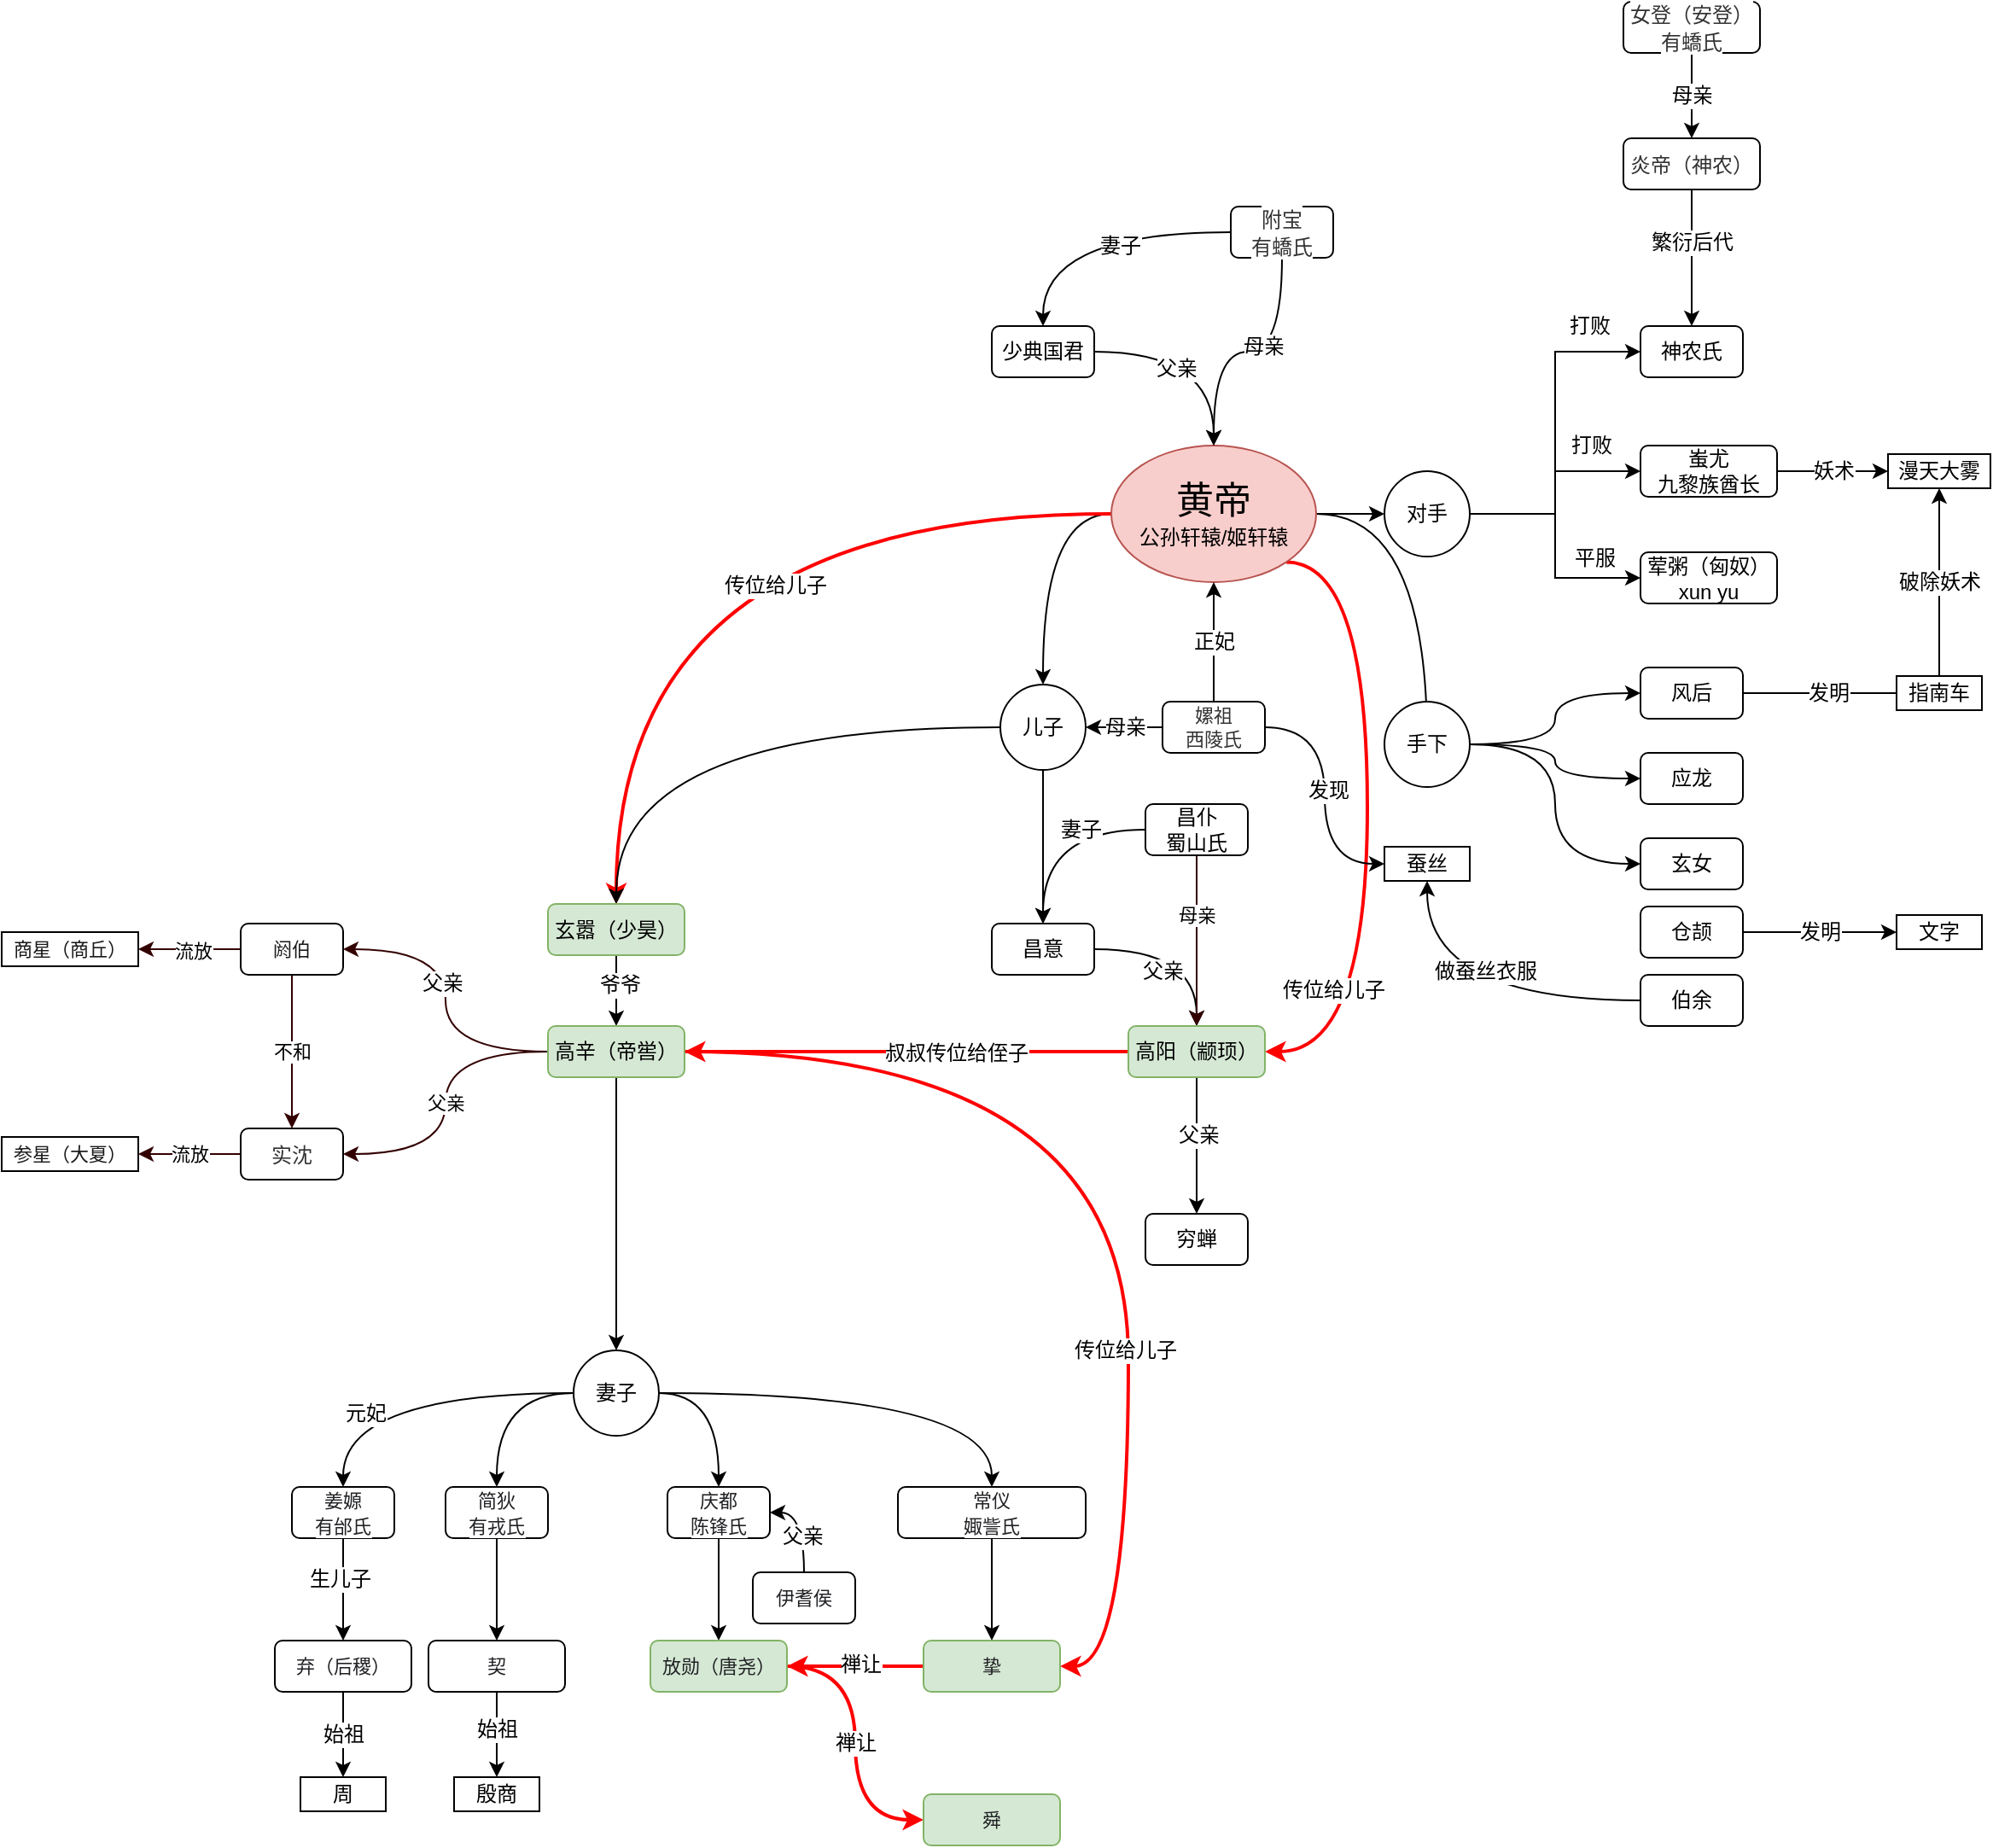 <mxfile version="15.8.6" type="github">
  <diagram id="Ar0kWiEjL53RKp8qV1HC" name="Page-1">
    <mxGraphModel dx="946" dy="614" grid="1" gridSize="10" guides="1" tooltips="1" connect="1" arrows="1" fold="1" page="1" pageScale="1" pageWidth="827" pageHeight="1169" math="0" shadow="0">
      <root>
        <mxCell id="0" />
        <mxCell id="1" parent="0" />
        <mxCell id="65cZlFvj0mOp-KRwFTWv-3" style="edgeStyle=orthogonalEdgeStyle;rounded=0;orthogonalLoop=1;jettySize=auto;html=1;fontSize=12;" edge="1" parent="1" source="65cZlFvj0mOp-KRwFTWv-1" target="65cZlFvj0mOp-KRwFTWv-2">
          <mxGeometry relative="1" as="geometry" />
        </mxCell>
        <mxCell id="65cZlFvj0mOp-KRwFTWv-35" style="edgeStyle=orthogonalEdgeStyle;curved=1;rounded=0;orthogonalLoop=1;jettySize=auto;html=1;entryX=0.5;entryY=0.6;entryDx=0;entryDy=0;fontSize=12;entryPerimeter=0;" edge="1" parent="1" source="65cZlFvj0mOp-KRwFTWv-1" target="65cZlFvj0mOp-KRwFTWv-34">
          <mxGeometry relative="1" as="geometry" />
        </mxCell>
        <mxCell id="65cZlFvj0mOp-KRwFTWv-57" style="edgeStyle=orthogonalEdgeStyle;curved=1;rounded=0;orthogonalLoop=1;jettySize=auto;html=1;fontSize=12;" edge="1" parent="1" source="65cZlFvj0mOp-KRwFTWv-1" target="65cZlFvj0mOp-KRwFTWv-55">
          <mxGeometry relative="1" as="geometry" />
        </mxCell>
        <mxCell id="65cZlFvj0mOp-KRwFTWv-116" style="edgeStyle=orthogonalEdgeStyle;curved=1;rounded=0;orthogonalLoop=1;jettySize=auto;html=1;fontSize=12;strokeColor=#FF0000;strokeWidth=2;" edge="1" parent="1" source="65cZlFvj0mOp-KRwFTWv-1" target="65cZlFvj0mOp-KRwFTWv-64">
          <mxGeometry relative="1" as="geometry" />
        </mxCell>
        <mxCell id="65cZlFvj0mOp-KRwFTWv-117" value="传位给儿子" style="edgeLabel;html=1;align=center;verticalAlign=middle;resizable=0;points=[];fontSize=12;" vertex="1" connectable="0" parent="65cZlFvj0mOp-KRwFTWv-116">
          <mxGeometry x="-0.24" y="42" relative="1" as="geometry">
            <mxPoint as="offset" />
          </mxGeometry>
        </mxCell>
        <mxCell id="65cZlFvj0mOp-KRwFTWv-118" style="edgeStyle=orthogonalEdgeStyle;curved=1;rounded=0;orthogonalLoop=1;jettySize=auto;html=1;exitX=1;exitY=1;exitDx=0;exitDy=0;entryX=1;entryY=0.5;entryDx=0;entryDy=0;fontSize=12;strokeWidth=2;strokeColor=#FF0000;" edge="1" parent="1" source="65cZlFvj0mOp-KRwFTWv-1" target="65cZlFvj0mOp-KRwFTWv-71">
          <mxGeometry relative="1" as="geometry">
            <Array as="points">
              <mxPoint x="1010" y="368" />
              <mxPoint x="1010" y="655" />
            </Array>
          </mxGeometry>
        </mxCell>
        <mxCell id="65cZlFvj0mOp-KRwFTWv-119" value="传位给儿子" style="edgeLabel;html=1;align=center;verticalAlign=middle;resizable=0;points=[];fontSize=12;" vertex="1" connectable="0" parent="65cZlFvj0mOp-KRwFTWv-118">
          <mxGeometry x="-0.408" y="-2" relative="1" as="geometry">
            <mxPoint x="-18" y="182" as="offset" />
          </mxGeometry>
        </mxCell>
        <mxCell id="65cZlFvj0mOp-KRwFTWv-1" value="&lt;font style=&quot;font-size: 22px&quot;&gt;黄帝&lt;/font&gt;&lt;br&gt;公孙轩辕/姬轩辕" style="ellipse;whiteSpace=wrap;html=1;fillColor=#f8cecc;strokeColor=#b85450;" vertex="1" parent="1">
          <mxGeometry x="860" y="300" width="120" height="80" as="geometry" />
        </mxCell>
        <mxCell id="65cZlFvj0mOp-KRwFTWv-7" style="edgeStyle=orthogonalEdgeStyle;rounded=0;orthogonalLoop=1;jettySize=auto;html=1;fontSize=12;entryX=0;entryY=0.5;entryDx=0;entryDy=0;" edge="1" parent="1" source="65cZlFvj0mOp-KRwFTWv-2" target="65cZlFvj0mOp-KRwFTWv-4">
          <mxGeometry relative="1" as="geometry" />
        </mxCell>
        <mxCell id="65cZlFvj0mOp-KRwFTWv-12" value="打败" style="edgeLabel;html=1;align=center;verticalAlign=middle;resizable=0;points=[];fontSize=12;" vertex="1" connectable="0" parent="65cZlFvj0mOp-KRwFTWv-7">
          <mxGeometry x="0.691" y="1" relative="1" as="geometry">
            <mxPoint y="-14" as="offset" />
          </mxGeometry>
        </mxCell>
        <mxCell id="65cZlFvj0mOp-KRwFTWv-8" style="edgeStyle=orthogonalEdgeStyle;rounded=0;orthogonalLoop=1;jettySize=auto;html=1;fontSize=12;" edge="1" parent="1" source="65cZlFvj0mOp-KRwFTWv-2" target="65cZlFvj0mOp-KRwFTWv-5">
          <mxGeometry relative="1" as="geometry" />
        </mxCell>
        <mxCell id="65cZlFvj0mOp-KRwFTWv-11" value="打败" style="edgeLabel;html=1;align=center;verticalAlign=middle;resizable=0;points=[];fontSize=12;" vertex="1" connectable="0" parent="65cZlFvj0mOp-KRwFTWv-8">
          <mxGeometry x="0.536" y="2" relative="1" as="geometry">
            <mxPoint y="-13" as="offset" />
          </mxGeometry>
        </mxCell>
        <mxCell id="65cZlFvj0mOp-KRwFTWv-9" style="edgeStyle=orthogonalEdgeStyle;rounded=0;orthogonalLoop=1;jettySize=auto;html=1;fontSize=12;" edge="1" parent="1" source="65cZlFvj0mOp-KRwFTWv-2" target="65cZlFvj0mOp-KRwFTWv-6">
          <mxGeometry relative="1" as="geometry" />
        </mxCell>
        <mxCell id="65cZlFvj0mOp-KRwFTWv-10" value="平服" style="edgeLabel;html=1;align=center;verticalAlign=middle;resizable=0;points=[];fontSize=12;" vertex="1" connectable="0" parent="65cZlFvj0mOp-KRwFTWv-9">
          <mxGeometry x="0.607" y="2" relative="1" as="geometry">
            <mxPoint y="-10" as="offset" />
          </mxGeometry>
        </mxCell>
        <mxCell id="65cZlFvj0mOp-KRwFTWv-2" value="对手" style="ellipse;whiteSpace=wrap;html=1;aspect=fixed;fontSize=12;" vertex="1" parent="1">
          <mxGeometry x="1020" y="315" width="50" height="50" as="geometry" />
        </mxCell>
        <mxCell id="65cZlFvj0mOp-KRwFTWv-4" value="神农氏" style="rounded=1;whiteSpace=wrap;html=1;fontSize=12;" vertex="1" parent="1">
          <mxGeometry x="1170" y="230" width="60" height="30" as="geometry" />
        </mxCell>
        <mxCell id="65cZlFvj0mOp-KRwFTWv-46" value="妖术" style="edgeStyle=orthogonalEdgeStyle;curved=1;rounded=0;orthogonalLoop=1;jettySize=auto;html=1;entryX=0;entryY=0.5;entryDx=0;entryDy=0;fontSize=12;" edge="1" parent="1" source="65cZlFvj0mOp-KRwFTWv-5" target="65cZlFvj0mOp-KRwFTWv-45">
          <mxGeometry relative="1" as="geometry" />
        </mxCell>
        <mxCell id="65cZlFvj0mOp-KRwFTWv-5" value="蚩尤&lt;br&gt;九黎族酋长" style="rounded=1;whiteSpace=wrap;html=1;fontSize=12;" vertex="1" parent="1">
          <mxGeometry x="1170" y="300" width="80" height="30" as="geometry" />
        </mxCell>
        <mxCell id="65cZlFvj0mOp-KRwFTWv-6" value="荤粥（匈奴）&lt;br&gt;xun yu" style="rounded=1;whiteSpace=wrap;html=1;fontSize=12;" vertex="1" parent="1">
          <mxGeometry x="1170" y="362.5" width="80" height="30" as="geometry" />
        </mxCell>
        <mxCell id="65cZlFvj0mOp-KRwFTWv-14" style="edgeStyle=orthogonalEdgeStyle;rounded=0;orthogonalLoop=1;jettySize=auto;html=1;fontSize=12;" edge="1" parent="1" source="65cZlFvj0mOp-KRwFTWv-13" target="65cZlFvj0mOp-KRwFTWv-4">
          <mxGeometry relative="1" as="geometry" />
        </mxCell>
        <mxCell id="65cZlFvj0mOp-KRwFTWv-15" value="繁衍后代" style="edgeLabel;html=1;align=center;verticalAlign=middle;resizable=0;points=[];fontSize=12;" vertex="1" connectable="0" parent="65cZlFvj0mOp-KRwFTWv-14">
          <mxGeometry x="-0.24" relative="1" as="geometry">
            <mxPoint as="offset" />
          </mxGeometry>
        </mxCell>
        <mxCell id="65cZlFvj0mOp-KRwFTWv-13" value="&lt;span style=&quot;color: rgb(51 , 51 , 51) ; font-family: &amp;#34;helvetica neue&amp;#34; , &amp;#34;helvetica&amp;#34; , &amp;#34;arial&amp;#34; , &amp;#34;pingfang sc&amp;#34; , &amp;#34;hiragino sans gb&amp;#34; , &amp;#34;microsoft yahei&amp;#34; , &amp;#34;wenquanyi micro hei&amp;#34; , sans-serif ; text-indent: 28px ; background-color: rgb(255 , 255 , 255)&quot;&gt;炎帝（神农）&lt;/span&gt;" style="rounded=1;whiteSpace=wrap;html=1;fontSize=12;" vertex="1" parent="1">
          <mxGeometry x="1160" y="120" width="80" height="30" as="geometry" />
        </mxCell>
        <mxCell id="65cZlFvj0mOp-KRwFTWv-17" style="edgeStyle=orthogonalEdgeStyle;rounded=0;orthogonalLoop=1;jettySize=auto;html=1;fontSize=12;curved=1;" edge="1" parent="1" source="65cZlFvj0mOp-KRwFTWv-16" target="65cZlFvj0mOp-KRwFTWv-1">
          <mxGeometry relative="1" as="geometry" />
        </mxCell>
        <mxCell id="65cZlFvj0mOp-KRwFTWv-18" value="父亲" style="edgeLabel;html=1;align=center;verticalAlign=middle;resizable=0;points=[];fontSize=12;" vertex="1" connectable="0" parent="65cZlFvj0mOp-KRwFTWv-17">
          <mxGeometry x="-0.232" y="-9" relative="1" as="geometry">
            <mxPoint y="1" as="offset" />
          </mxGeometry>
        </mxCell>
        <mxCell id="65cZlFvj0mOp-KRwFTWv-16" value="少典国君" style="rounded=1;whiteSpace=wrap;html=1;fontSize=12;" vertex="1" parent="1">
          <mxGeometry x="790" y="230" width="60" height="30" as="geometry" />
        </mxCell>
        <mxCell id="65cZlFvj0mOp-KRwFTWv-20" style="edgeStyle=orthogonalEdgeStyle;curved=1;rounded=0;orthogonalLoop=1;jettySize=auto;html=1;fontSize=12;" edge="1" parent="1" source="65cZlFvj0mOp-KRwFTWv-19" target="65cZlFvj0mOp-KRwFTWv-1">
          <mxGeometry relative="1" as="geometry" />
        </mxCell>
        <mxCell id="65cZlFvj0mOp-KRwFTWv-21" value="母亲" style="edgeLabel;html=1;align=center;verticalAlign=middle;resizable=0;points=[];fontSize=12;" vertex="1" connectable="0" parent="65cZlFvj0mOp-KRwFTWv-20">
          <mxGeometry x="-0.123" y="-3" relative="1" as="geometry">
            <mxPoint as="offset" />
          </mxGeometry>
        </mxCell>
        <mxCell id="65cZlFvj0mOp-KRwFTWv-22" style="edgeStyle=orthogonalEdgeStyle;curved=1;rounded=0;orthogonalLoop=1;jettySize=auto;html=1;entryX=0.5;entryY=0;entryDx=0;entryDy=0;fontSize=12;" edge="1" parent="1" source="65cZlFvj0mOp-KRwFTWv-19" target="65cZlFvj0mOp-KRwFTWv-16">
          <mxGeometry relative="1" as="geometry" />
        </mxCell>
        <mxCell id="65cZlFvj0mOp-KRwFTWv-23" value="妻子" style="edgeLabel;html=1;align=center;verticalAlign=middle;resizable=0;points=[];fontSize=12;" vertex="1" connectable="0" parent="65cZlFvj0mOp-KRwFTWv-22">
          <mxGeometry x="-0.212" y="8" relative="1" as="geometry">
            <mxPoint as="offset" />
          </mxGeometry>
        </mxCell>
        <mxCell id="65cZlFvj0mOp-KRwFTWv-19" value="&lt;span style=&quot;color: rgb(51 , 51 , 51) ; font-family: &amp;#34;helvetica neue&amp;#34; , &amp;#34;helvetica&amp;#34; , &amp;#34;arial&amp;#34; , &amp;#34;pingfang sc&amp;#34; , &amp;#34;hiragino sans gb&amp;#34; , &amp;#34;microsoft yahei&amp;#34; , &amp;#34;wenquanyi micro hei&amp;#34; , sans-serif ; font-size: 12px ; text-indent: 28px ; background-color: rgb(255 , 255 , 255)&quot;&gt;附宝&lt;br&gt;&lt;/span&gt;&lt;span style=&quot;color: rgb(51 , 51 , 51) ; font-family: &amp;#34;helvetica neue&amp;#34; , &amp;#34;helvetica&amp;#34; , &amp;#34;arial&amp;#34; , &amp;#34;pingfang sc&amp;#34; , &amp;#34;hiragino sans gb&amp;#34; , &amp;#34;microsoft yahei&amp;#34; , &amp;#34;wenquanyi micro hei&amp;#34; , sans-serif ; text-indent: 28px ; background-color: rgb(255 , 255 , 255)&quot;&gt;有蟜氏&lt;/span&gt;&lt;span style=&quot;color: rgb(51 , 51 , 51) ; font-family: &amp;#34;helvetica neue&amp;#34; , &amp;#34;helvetica&amp;#34; , &amp;#34;arial&amp;#34; , &amp;#34;pingfang sc&amp;#34; , &amp;#34;hiragino sans gb&amp;#34; , &amp;#34;microsoft yahei&amp;#34; , &amp;#34;wenquanyi micro hei&amp;#34; , sans-serif ; font-size: 12px ; text-indent: 28px ; background-color: rgb(255 , 255 , 255)&quot;&gt;&lt;br style=&quot;font-size: 12px&quot;&gt;&lt;/span&gt;" style="rounded=1;whiteSpace=wrap;html=1;fontSize=12;" vertex="1" parent="1">
          <mxGeometry x="930" y="160" width="60" height="30" as="geometry" />
        </mxCell>
        <mxCell id="65cZlFvj0mOp-KRwFTWv-32" value="母亲" style="edgeStyle=orthogonalEdgeStyle;curved=1;rounded=0;orthogonalLoop=1;jettySize=auto;html=1;entryX=0.5;entryY=0;entryDx=0;entryDy=0;fontSize=12;" edge="1" parent="1" source="65cZlFvj0mOp-KRwFTWv-28" target="65cZlFvj0mOp-KRwFTWv-13">
          <mxGeometry relative="1" as="geometry" />
        </mxCell>
        <mxCell id="65cZlFvj0mOp-KRwFTWv-28" value="&lt;span style=&quot;color: rgb(51 , 51 , 51) ; font-family: &amp;#34;helvetica neue&amp;#34; , &amp;#34;helvetica&amp;#34; , &amp;#34;arial&amp;#34; , &amp;#34;pingfang sc&amp;#34; , &amp;#34;hiragino sans gb&amp;#34; , &amp;#34;microsoft yahei&amp;#34; , &amp;#34;wenquanyi micro hei&amp;#34; , sans-serif ; font-size: 12px ; text-indent: 28px ; background-color: rgb(255 , 255 , 255)&quot;&gt;女登（安登）&lt;br&gt;&lt;/span&gt;&lt;span style=&quot;color: rgb(51 , 51 , 51) ; font-family: &amp;#34;helvetica neue&amp;#34; , &amp;#34;helvetica&amp;#34; , &amp;#34;arial&amp;#34; , &amp;#34;pingfang sc&amp;#34; , &amp;#34;hiragino sans gb&amp;#34; , &amp;#34;microsoft yahei&amp;#34; , &amp;#34;wenquanyi micro hei&amp;#34; , sans-serif ; text-indent: 28px ; background-color: rgb(255 , 255 , 255)&quot;&gt;有蟜氏&lt;/span&gt;&lt;span style=&quot;color: rgb(51 , 51 , 51) ; font-family: &amp;#34;helvetica neue&amp;#34; , &amp;#34;helvetica&amp;#34; , &amp;#34;arial&amp;#34; , &amp;#34;pingfang sc&amp;#34; , &amp;#34;hiragino sans gb&amp;#34; , &amp;#34;microsoft yahei&amp;#34; , &amp;#34;wenquanyi micro hei&amp;#34; , sans-serif ; font-size: 12px ; text-indent: 28px ; background-color: rgb(255 , 255 , 255)&quot;&gt;&lt;br style=&quot;font-size: 12px&quot;&gt;&lt;/span&gt;" style="rounded=1;whiteSpace=wrap;html=1;fontSize=12;" vertex="1" parent="1">
          <mxGeometry x="1160" y="40" width="80" height="30" as="geometry" />
        </mxCell>
        <mxCell id="65cZlFvj0mOp-KRwFTWv-39" style="edgeStyle=orthogonalEdgeStyle;curved=1;rounded=0;orthogonalLoop=1;jettySize=auto;html=1;fontSize=12;" edge="1" parent="1" source="65cZlFvj0mOp-KRwFTWv-34" target="65cZlFvj0mOp-KRwFTWv-36">
          <mxGeometry relative="1" as="geometry" />
        </mxCell>
        <mxCell id="65cZlFvj0mOp-KRwFTWv-40" style="edgeStyle=orthogonalEdgeStyle;curved=1;rounded=0;orthogonalLoop=1;jettySize=auto;html=1;fontSize=12;" edge="1" parent="1" source="65cZlFvj0mOp-KRwFTWv-34" target="65cZlFvj0mOp-KRwFTWv-37">
          <mxGeometry relative="1" as="geometry" />
        </mxCell>
        <mxCell id="65cZlFvj0mOp-KRwFTWv-41" style="edgeStyle=orthogonalEdgeStyle;curved=1;rounded=0;orthogonalLoop=1;jettySize=auto;html=1;entryX=0;entryY=0.5;entryDx=0;entryDy=0;fontSize=12;" edge="1" parent="1" source="65cZlFvj0mOp-KRwFTWv-34" target="65cZlFvj0mOp-KRwFTWv-38">
          <mxGeometry relative="1" as="geometry" />
        </mxCell>
        <mxCell id="65cZlFvj0mOp-KRwFTWv-34" value="手下" style="ellipse;whiteSpace=wrap;html=1;aspect=fixed;fontSize=12;" vertex="1" parent="1">
          <mxGeometry x="1020" y="450" width="50" height="50" as="geometry" />
        </mxCell>
        <mxCell id="65cZlFvj0mOp-KRwFTWv-43" style="edgeStyle=orthogonalEdgeStyle;curved=1;rounded=0;orthogonalLoop=1;jettySize=auto;html=1;entryX=0.4;entryY=0.5;entryDx=0;entryDy=0;entryPerimeter=0;fontSize=12;" edge="1" parent="1" source="65cZlFvj0mOp-KRwFTWv-36" target="65cZlFvj0mOp-KRwFTWv-42">
          <mxGeometry relative="1" as="geometry" />
        </mxCell>
        <mxCell id="65cZlFvj0mOp-KRwFTWv-44" value="发明" style="edgeLabel;html=1;align=center;verticalAlign=middle;resizable=0;points=[];fontSize=12;" vertex="1" connectable="0" parent="65cZlFvj0mOp-KRwFTWv-43">
          <mxGeometry x="-0.309" y="-1" relative="1" as="geometry">
            <mxPoint x="12" y="-1" as="offset" />
          </mxGeometry>
        </mxCell>
        <mxCell id="65cZlFvj0mOp-KRwFTWv-36" value="风后" style="rounded=1;whiteSpace=wrap;html=1;fontSize=12;" vertex="1" parent="1">
          <mxGeometry x="1170" y="430" width="60" height="30" as="geometry" />
        </mxCell>
        <mxCell id="65cZlFvj0mOp-KRwFTWv-37" value="应龙" style="rounded=1;whiteSpace=wrap;html=1;fontSize=12;" vertex="1" parent="1">
          <mxGeometry x="1170" y="480" width="60" height="30" as="geometry" />
        </mxCell>
        <mxCell id="65cZlFvj0mOp-KRwFTWv-38" value="玄女" style="rounded=1;whiteSpace=wrap;html=1;fontSize=12;" vertex="1" parent="1">
          <mxGeometry x="1170" y="530" width="60" height="30" as="geometry" />
        </mxCell>
        <mxCell id="65cZlFvj0mOp-KRwFTWv-47" style="edgeStyle=orthogonalEdgeStyle;curved=1;rounded=0;orthogonalLoop=1;jettySize=auto;html=1;fontSize=12;" edge="1" parent="1" source="65cZlFvj0mOp-KRwFTWv-42" target="65cZlFvj0mOp-KRwFTWv-45">
          <mxGeometry relative="1" as="geometry" />
        </mxCell>
        <mxCell id="65cZlFvj0mOp-KRwFTWv-48" value="破除妖术" style="edgeLabel;html=1;align=center;verticalAlign=middle;resizable=0;points=[];fontSize=12;" vertex="1" connectable="0" parent="65cZlFvj0mOp-KRwFTWv-47">
          <mxGeometry x="0.236" y="1" relative="1" as="geometry">
            <mxPoint x="1" y="13" as="offset" />
          </mxGeometry>
        </mxCell>
        <mxCell id="65cZlFvj0mOp-KRwFTWv-42" value="指南车" style="rounded=0;whiteSpace=wrap;html=1;fontSize=12;" vertex="1" parent="1">
          <mxGeometry x="1320" y="435" width="50" height="20" as="geometry" />
        </mxCell>
        <mxCell id="65cZlFvj0mOp-KRwFTWv-45" value="漫天大雾" style="rounded=0;whiteSpace=wrap;html=1;fontSize=12;" vertex="1" parent="1">
          <mxGeometry x="1315" y="305" width="60" height="20" as="geometry" />
        </mxCell>
        <mxCell id="65cZlFvj0mOp-KRwFTWv-51" value="发明" style="edgeStyle=orthogonalEdgeStyle;curved=1;rounded=0;orthogonalLoop=1;jettySize=auto;html=1;fontSize=12;" edge="1" parent="1" source="65cZlFvj0mOp-KRwFTWv-49" target="65cZlFvj0mOp-KRwFTWv-50">
          <mxGeometry relative="1" as="geometry" />
        </mxCell>
        <mxCell id="65cZlFvj0mOp-KRwFTWv-49" value="仓颉" style="rounded=1;whiteSpace=wrap;html=1;fontSize=12;" vertex="1" parent="1">
          <mxGeometry x="1170" y="570" width="60" height="30" as="geometry" />
        </mxCell>
        <mxCell id="65cZlFvj0mOp-KRwFTWv-50" value="文字" style="rounded=0;whiteSpace=wrap;html=1;fontSize=12;" vertex="1" parent="1">
          <mxGeometry x="1320" y="575" width="50" height="20" as="geometry" />
        </mxCell>
        <mxCell id="65cZlFvj0mOp-KRwFTWv-54" value="正妃" style="edgeStyle=orthogonalEdgeStyle;curved=1;rounded=0;orthogonalLoop=1;jettySize=auto;html=1;fontSize=12;" edge="1" parent="1" source="65cZlFvj0mOp-KRwFTWv-52" target="65cZlFvj0mOp-KRwFTWv-1">
          <mxGeometry relative="1" as="geometry" />
        </mxCell>
        <mxCell id="65cZlFvj0mOp-KRwFTWv-56" value="母亲" style="edgeStyle=orthogonalEdgeStyle;curved=1;rounded=0;orthogonalLoop=1;jettySize=auto;html=1;fontSize=12;" edge="1" parent="1" source="65cZlFvj0mOp-KRwFTWv-52" target="65cZlFvj0mOp-KRwFTWv-55">
          <mxGeometry relative="1" as="geometry" />
        </mxCell>
        <mxCell id="65cZlFvj0mOp-KRwFTWv-59" style="edgeStyle=orthogonalEdgeStyle;curved=1;rounded=0;orthogonalLoop=1;jettySize=auto;html=1;entryX=0;entryY=0.5;entryDx=0;entryDy=0;fontSize=12;" edge="1" parent="1" source="65cZlFvj0mOp-KRwFTWv-52" target="65cZlFvj0mOp-KRwFTWv-58">
          <mxGeometry relative="1" as="geometry" />
        </mxCell>
        <mxCell id="65cZlFvj0mOp-KRwFTWv-61" value="发现" style="edgeLabel;html=1;align=center;verticalAlign=middle;resizable=0;points=[];fontSize=12;" vertex="1" connectable="0" parent="65cZlFvj0mOp-KRwFTWv-59">
          <mxGeometry x="-0.04" y="2" relative="1" as="geometry">
            <mxPoint as="offset" />
          </mxGeometry>
        </mxCell>
        <mxCell id="65cZlFvj0mOp-KRwFTWv-52" value="&lt;span style=&quot;color: rgb(51 , 51 , 51) ; font-family: &amp;#34;arial&amp;#34; ; font-size: 11px ; background-color: rgb(255 , 255 , 255)&quot;&gt;嫘祖&lt;br&gt;西陵氏&lt;br&gt;&lt;/span&gt;" style="rounded=1;whiteSpace=wrap;html=1;fontSize=11;" vertex="1" parent="1">
          <mxGeometry x="890" y="450" width="60" height="30" as="geometry" />
        </mxCell>
        <mxCell id="65cZlFvj0mOp-KRwFTWv-66" style="edgeStyle=orthogonalEdgeStyle;curved=1;rounded=0;orthogonalLoop=1;jettySize=auto;html=1;fontSize=12;" edge="1" parent="1" source="65cZlFvj0mOp-KRwFTWv-55" target="65cZlFvj0mOp-KRwFTWv-64">
          <mxGeometry relative="1" as="geometry" />
        </mxCell>
        <mxCell id="65cZlFvj0mOp-KRwFTWv-67" style="edgeStyle=orthogonalEdgeStyle;curved=1;rounded=0;orthogonalLoop=1;jettySize=auto;html=1;fontSize=12;" edge="1" parent="1" source="65cZlFvj0mOp-KRwFTWv-55" target="65cZlFvj0mOp-KRwFTWv-65">
          <mxGeometry relative="1" as="geometry" />
        </mxCell>
        <mxCell id="65cZlFvj0mOp-KRwFTWv-55" value="儿子" style="ellipse;whiteSpace=wrap;html=1;aspect=fixed;fontSize=12;" vertex="1" parent="1">
          <mxGeometry x="795" y="440" width="50" height="50" as="geometry" />
        </mxCell>
        <mxCell id="65cZlFvj0mOp-KRwFTWv-58" value="蚕丝" style="rounded=0;whiteSpace=wrap;html=1;fontSize=12;" vertex="1" parent="1">
          <mxGeometry x="1020" y="535" width="50" height="20" as="geometry" />
        </mxCell>
        <mxCell id="65cZlFvj0mOp-KRwFTWv-62" style="edgeStyle=orthogonalEdgeStyle;curved=1;rounded=0;orthogonalLoop=1;jettySize=auto;html=1;entryX=0.5;entryY=1;entryDx=0;entryDy=0;fontSize=12;" edge="1" parent="1" source="65cZlFvj0mOp-KRwFTWv-60" target="65cZlFvj0mOp-KRwFTWv-58">
          <mxGeometry relative="1" as="geometry" />
        </mxCell>
        <mxCell id="65cZlFvj0mOp-KRwFTWv-63" value="做蚕丝衣服" style="edgeLabel;html=1;align=center;verticalAlign=middle;resizable=0;points=[];fontSize=12;" vertex="1" connectable="0" parent="65cZlFvj0mOp-KRwFTWv-62">
          <mxGeometry x="-0.067" y="-17" relative="1" as="geometry">
            <mxPoint as="offset" />
          </mxGeometry>
        </mxCell>
        <mxCell id="65cZlFvj0mOp-KRwFTWv-60" value="伯余" style="rounded=1;whiteSpace=wrap;html=1;fontSize=12;" vertex="1" parent="1">
          <mxGeometry x="1170" y="610" width="60" height="30" as="geometry" />
        </mxCell>
        <mxCell id="65cZlFvj0mOp-KRwFTWv-73" style="edgeStyle=orthogonalEdgeStyle;curved=1;rounded=0;orthogonalLoop=1;jettySize=auto;html=1;fontSize=12;" edge="1" parent="1" source="65cZlFvj0mOp-KRwFTWv-64" target="65cZlFvj0mOp-KRwFTWv-68">
          <mxGeometry relative="1" as="geometry" />
        </mxCell>
        <mxCell id="65cZlFvj0mOp-KRwFTWv-120" value="爷爷" style="edgeLabel;html=1;align=center;verticalAlign=middle;resizable=0;points=[];fontSize=12;" vertex="1" connectable="0" parent="65cZlFvj0mOp-KRwFTWv-73">
          <mxGeometry x="-0.181" y="2" relative="1" as="geometry">
            <mxPoint as="offset" />
          </mxGeometry>
        </mxCell>
        <mxCell id="65cZlFvj0mOp-KRwFTWv-64" value="玄嚣（少昊）" style="rounded=1;whiteSpace=wrap;html=1;fontSize=12;fillColor=#d5e8d4;strokeColor=#82b366;" vertex="1" parent="1">
          <mxGeometry x="530" y="568.5" width="80" height="30" as="geometry" />
        </mxCell>
        <mxCell id="65cZlFvj0mOp-KRwFTWv-72" value="父亲" style="edgeStyle=orthogonalEdgeStyle;curved=1;rounded=0;orthogonalLoop=1;jettySize=auto;html=1;fontSize=12;" edge="1" parent="1" source="65cZlFvj0mOp-KRwFTWv-65" target="65cZlFvj0mOp-KRwFTWv-71">
          <mxGeometry x="0.385" y="-20" relative="1" as="geometry">
            <mxPoint as="offset" />
          </mxGeometry>
        </mxCell>
        <mxCell id="65cZlFvj0mOp-KRwFTWv-65" value="昌意" style="rounded=1;whiteSpace=wrap;html=1;fontSize=12;" vertex="1" parent="1">
          <mxGeometry x="790" y="580" width="60" height="30" as="geometry" />
        </mxCell>
        <mxCell id="65cZlFvj0mOp-KRwFTWv-81" style="edgeStyle=orthogonalEdgeStyle;curved=1;rounded=0;orthogonalLoop=1;jettySize=auto;html=1;fontSize=12;" edge="1" parent="1" source="65cZlFvj0mOp-KRwFTWv-68" target="65cZlFvj0mOp-KRwFTWv-80">
          <mxGeometry relative="1" as="geometry" />
        </mxCell>
        <mxCell id="65cZlFvj0mOp-KRwFTWv-114" style="edgeStyle=orthogonalEdgeStyle;curved=1;rounded=0;orthogonalLoop=1;jettySize=auto;html=1;entryX=1;entryY=0.5;entryDx=0;entryDy=0;fontSize=12;strokeWidth=2;strokeColor=#FF0000;" edge="1" parent="1" source="65cZlFvj0mOp-KRwFTWv-68" target="65cZlFvj0mOp-KRwFTWv-94">
          <mxGeometry relative="1" as="geometry">
            <Array as="points">
              <mxPoint x="870" y="655" />
              <mxPoint x="870" y="1015" />
            </Array>
          </mxGeometry>
        </mxCell>
        <mxCell id="65cZlFvj0mOp-KRwFTWv-115" value="传位给儿子" style="edgeLabel;html=1;align=center;verticalAlign=middle;resizable=0;points=[];fontSize=12;" vertex="1" connectable="0" parent="65cZlFvj0mOp-KRwFTWv-114">
          <mxGeometry x="0.315" y="-2" relative="1" as="geometry">
            <mxPoint y="1" as="offset" />
          </mxGeometry>
        </mxCell>
        <mxCell id="65cZlFvj0mOp-KRwFTWv-126" style="edgeStyle=orthogonalEdgeStyle;curved=1;rounded=0;orthogonalLoop=1;jettySize=auto;html=1;entryX=1;entryY=0.5;entryDx=0;entryDy=0;fontSize=12;strokeColor=#330000;strokeWidth=1;" edge="1" parent="1" source="65cZlFvj0mOp-KRwFTWv-68" target="65cZlFvj0mOp-KRwFTWv-125">
          <mxGeometry relative="1" as="geometry" />
        </mxCell>
        <mxCell id="65cZlFvj0mOp-KRwFTWv-131" value="父亲" style="edgeLabel;html=1;align=center;verticalAlign=middle;resizable=0;points=[];fontSize=12;" vertex="1" connectable="0" parent="65cZlFvj0mOp-KRwFTWv-126">
          <mxGeometry x="0.117" y="2" relative="1" as="geometry">
            <mxPoint as="offset" />
          </mxGeometry>
        </mxCell>
        <mxCell id="65cZlFvj0mOp-KRwFTWv-130" value="父亲" style="edgeStyle=orthogonalEdgeStyle;curved=1;rounded=0;orthogonalLoop=1;jettySize=auto;html=1;entryX=1;entryY=0.5;entryDx=0;entryDy=0;fontSize=11;strokeColor=#330000;strokeWidth=1;" edge="1" parent="1" source="65cZlFvj0mOp-KRwFTWv-68" target="65cZlFvj0mOp-KRwFTWv-129">
          <mxGeometry relative="1" as="geometry" />
        </mxCell>
        <mxCell id="65cZlFvj0mOp-KRwFTWv-68" value="高辛（帝喾）" style="rounded=1;whiteSpace=wrap;html=1;fontSize=12;fillColor=#d5e8d4;strokeColor=#82b366;" vertex="1" parent="1">
          <mxGeometry x="530" y="640" width="80" height="30" as="geometry" />
        </mxCell>
        <mxCell id="65cZlFvj0mOp-KRwFTWv-70" value="妻子" style="edgeStyle=orthogonalEdgeStyle;curved=1;rounded=0;orthogonalLoop=1;jettySize=auto;html=1;fontSize=12;" edge="1" parent="1" source="65cZlFvj0mOp-KRwFTWv-69" target="65cZlFvj0mOp-KRwFTWv-65">
          <mxGeometry x="-0.333" relative="1" as="geometry">
            <mxPoint as="offset" />
          </mxGeometry>
        </mxCell>
        <mxCell id="65cZlFvj0mOp-KRwFTWv-140" style="edgeStyle=orthogonalEdgeStyle;curved=1;rounded=0;orthogonalLoop=1;jettySize=auto;html=1;fontSize=11;strokeColor=#330000;strokeWidth=1;" edge="1" parent="1" source="65cZlFvj0mOp-KRwFTWv-69" target="65cZlFvj0mOp-KRwFTWv-71">
          <mxGeometry relative="1" as="geometry" />
        </mxCell>
        <mxCell id="65cZlFvj0mOp-KRwFTWv-141" value="母亲" style="edgeLabel;html=1;align=center;verticalAlign=middle;resizable=0;points=[];fontSize=11;" vertex="1" connectable="0" parent="65cZlFvj0mOp-KRwFTWv-140">
          <mxGeometry x="-0.084" relative="1" as="geometry">
            <mxPoint y="-11" as="offset" />
          </mxGeometry>
        </mxCell>
        <mxCell id="65cZlFvj0mOp-KRwFTWv-69" value="昌仆&lt;br&gt;蜀山氏" style="rounded=1;whiteSpace=wrap;html=1;fontSize=12;" vertex="1" parent="1">
          <mxGeometry x="880" y="510" width="60" height="30" as="geometry" />
        </mxCell>
        <mxCell id="65cZlFvj0mOp-KRwFTWv-74" style="edgeStyle=orthogonalEdgeStyle;curved=1;rounded=0;orthogonalLoop=1;jettySize=auto;html=1;fontSize=12;strokeColor=#FF0000;strokeWidth=2;" edge="1" parent="1" source="65cZlFvj0mOp-KRwFTWv-71" target="65cZlFvj0mOp-KRwFTWv-68">
          <mxGeometry relative="1" as="geometry" />
        </mxCell>
        <mxCell id="65cZlFvj0mOp-KRwFTWv-75" value="叔叔传位给侄子" style="edgeLabel;html=1;align=center;verticalAlign=middle;resizable=0;points=[];fontSize=12;" vertex="1" connectable="0" parent="65cZlFvj0mOp-KRwFTWv-74">
          <mxGeometry x="-0.222" y="1" relative="1" as="geometry">
            <mxPoint as="offset" />
          </mxGeometry>
        </mxCell>
        <mxCell id="65cZlFvj0mOp-KRwFTWv-77" style="edgeStyle=orthogonalEdgeStyle;curved=1;rounded=0;orthogonalLoop=1;jettySize=auto;html=1;fontSize=12;" edge="1" parent="1" source="65cZlFvj0mOp-KRwFTWv-71" target="65cZlFvj0mOp-KRwFTWv-76">
          <mxGeometry relative="1" as="geometry" />
        </mxCell>
        <mxCell id="65cZlFvj0mOp-KRwFTWv-78" value="父亲" style="edgeLabel;html=1;align=center;verticalAlign=middle;resizable=0;points=[];fontSize=12;" vertex="1" connectable="0" parent="65cZlFvj0mOp-KRwFTWv-77">
          <mxGeometry x="-0.15" y="1" relative="1" as="geometry">
            <mxPoint as="offset" />
          </mxGeometry>
        </mxCell>
        <mxCell id="65cZlFvj0mOp-KRwFTWv-71" value="高阳（颛顼）" style="rounded=1;whiteSpace=wrap;html=1;fontSize=12;fillColor=#d5e8d4;strokeColor=#82b366;" vertex="1" parent="1">
          <mxGeometry x="870" y="640" width="80" height="30" as="geometry" />
        </mxCell>
        <mxCell id="65cZlFvj0mOp-KRwFTWv-76" value="穷蝉" style="rounded=1;whiteSpace=wrap;html=1;fontSize=12;" vertex="1" parent="1">
          <mxGeometry x="880" y="750" width="60" height="30" as="geometry" />
        </mxCell>
        <mxCell id="65cZlFvj0mOp-KRwFTWv-89" style="edgeStyle=orthogonalEdgeStyle;curved=1;rounded=0;orthogonalLoop=1;jettySize=auto;html=1;fontSize=12;" edge="1" parent="1" source="65cZlFvj0mOp-KRwFTWv-79" target="65cZlFvj0mOp-KRwFTWv-88">
          <mxGeometry relative="1" as="geometry" />
        </mxCell>
        <mxCell id="65cZlFvj0mOp-KRwFTWv-90" value="生儿子" style="edgeLabel;html=1;align=center;verticalAlign=middle;resizable=0;points=[];fontSize=12;" vertex="1" connectable="0" parent="65cZlFvj0mOp-KRwFTWv-89">
          <mxGeometry x="-0.2" y="-2" relative="1" as="geometry">
            <mxPoint as="offset" />
          </mxGeometry>
        </mxCell>
        <mxCell id="65cZlFvj0mOp-KRwFTWv-79" value="&lt;span style=&quot;color: rgb(32 , 33 , 36) ; font-family: &amp;#34;menlo&amp;#34; , monospace ; font-size: 11px ; text-align: left ; background-color: rgb(255 , 255 , 255)&quot;&gt;姜嫄&lt;br&gt;有邰氏&lt;br&gt;&lt;/span&gt;" style="rounded=1;whiteSpace=wrap;html=1;fontSize=12;" vertex="1" parent="1">
          <mxGeometry x="380" y="910" width="60" height="30" as="geometry" />
        </mxCell>
        <mxCell id="65cZlFvj0mOp-KRwFTWv-82" style="edgeStyle=orthogonalEdgeStyle;curved=1;rounded=0;orthogonalLoop=1;jettySize=auto;html=1;fontSize=12;" edge="1" parent="1" source="65cZlFvj0mOp-KRwFTWv-80" target="65cZlFvj0mOp-KRwFTWv-79">
          <mxGeometry relative="1" as="geometry" />
        </mxCell>
        <mxCell id="65cZlFvj0mOp-KRwFTWv-83" value="元妃" style="edgeLabel;html=1;align=center;verticalAlign=middle;resizable=0;points=[];fontSize=12;" vertex="1" connectable="0" parent="65cZlFvj0mOp-KRwFTWv-82">
          <mxGeometry x="0.291" y="12" relative="1" as="geometry">
            <mxPoint as="offset" />
          </mxGeometry>
        </mxCell>
        <mxCell id="65cZlFvj0mOp-KRwFTWv-101" style="edgeStyle=orthogonalEdgeStyle;curved=1;rounded=0;orthogonalLoop=1;jettySize=auto;html=1;fontSize=12;" edge="1" parent="1" source="65cZlFvj0mOp-KRwFTWv-80" target="65cZlFvj0mOp-KRwFTWv-84">
          <mxGeometry relative="1" as="geometry" />
        </mxCell>
        <mxCell id="65cZlFvj0mOp-KRwFTWv-102" style="edgeStyle=orthogonalEdgeStyle;curved=1;rounded=0;orthogonalLoop=1;jettySize=auto;html=1;fontSize=12;" edge="1" parent="1" source="65cZlFvj0mOp-KRwFTWv-80" target="65cZlFvj0mOp-KRwFTWv-86">
          <mxGeometry relative="1" as="geometry" />
        </mxCell>
        <mxCell id="65cZlFvj0mOp-KRwFTWv-103" style="edgeStyle=orthogonalEdgeStyle;curved=1;rounded=0;orthogonalLoop=1;jettySize=auto;html=1;entryX=0.5;entryY=0;entryDx=0;entryDy=0;fontSize=12;" edge="1" parent="1" source="65cZlFvj0mOp-KRwFTWv-80" target="65cZlFvj0mOp-KRwFTWv-87">
          <mxGeometry relative="1" as="geometry" />
        </mxCell>
        <mxCell id="65cZlFvj0mOp-KRwFTWv-80" value="妻子" style="ellipse;whiteSpace=wrap;html=1;aspect=fixed;fontSize=12;" vertex="1" parent="1">
          <mxGeometry x="545" y="830" width="50" height="50" as="geometry" />
        </mxCell>
        <mxCell id="65cZlFvj0mOp-KRwFTWv-92" style="edgeStyle=orthogonalEdgeStyle;curved=1;rounded=0;orthogonalLoop=1;jettySize=auto;html=1;fontSize=12;" edge="1" parent="1" source="65cZlFvj0mOp-KRwFTWv-84" target="65cZlFvj0mOp-KRwFTWv-91">
          <mxGeometry relative="1" as="geometry" />
        </mxCell>
        <mxCell id="65cZlFvj0mOp-KRwFTWv-84" value="&lt;span style=&quot;color: rgb(32 , 33 , 36) ; font-family: &amp;#34;menlo&amp;#34; , monospace ; font-size: 11px ; text-align: left ; background-color: rgb(255 , 255 , 255)&quot;&gt;简狄&lt;br&gt;&lt;/span&gt;&lt;span style=&quot;color: rgb(32 , 33 , 36) ; font-family: &amp;#34;menlo&amp;#34; , monospace ; font-size: 11px ; text-align: left ; background-color: rgb(255 , 255 , 255)&quot;&gt;有戎氏&lt;br&gt;&lt;/span&gt;" style="rounded=1;whiteSpace=wrap;html=1;fontSize=12;" vertex="1" parent="1">
          <mxGeometry x="470" y="910" width="60" height="30" as="geometry" />
        </mxCell>
        <mxCell id="65cZlFvj0mOp-KRwFTWv-104" style="edgeStyle=orthogonalEdgeStyle;curved=1;rounded=0;orthogonalLoop=1;jettySize=auto;html=1;fontSize=12;" edge="1" parent="1" source="65cZlFvj0mOp-KRwFTWv-86" target="65cZlFvj0mOp-KRwFTWv-93">
          <mxGeometry relative="1" as="geometry" />
        </mxCell>
        <mxCell id="65cZlFvj0mOp-KRwFTWv-86" value="&lt;span style=&quot;color: rgb(32 , 33 , 36) ; font-family: &amp;#34;menlo&amp;#34; , monospace ; font-size: 11px ; text-align: left ; background-color: rgb(255 , 255 , 255)&quot;&gt;庆都&lt;br&gt;&lt;/span&gt;&lt;span style=&quot;color: rgb(32 , 33 , 36) ; font-family: &amp;#34;menlo&amp;#34; , monospace ; font-size: 11px ; text-align: left ; background-color: rgb(255 , 255 , 255)&quot;&gt;陈锋氏&lt;br&gt;&lt;/span&gt;" style="rounded=1;whiteSpace=wrap;html=1;fontSize=12;" vertex="1" parent="1">
          <mxGeometry x="600" y="910" width="60" height="30" as="geometry" />
        </mxCell>
        <mxCell id="65cZlFvj0mOp-KRwFTWv-100" style="edgeStyle=orthogonalEdgeStyle;curved=1;rounded=0;orthogonalLoop=1;jettySize=auto;html=1;entryX=0.5;entryY=0;entryDx=0;entryDy=0;fontSize=12;" edge="1" parent="1" source="65cZlFvj0mOp-KRwFTWv-87" target="65cZlFvj0mOp-KRwFTWv-94">
          <mxGeometry relative="1" as="geometry" />
        </mxCell>
        <mxCell id="65cZlFvj0mOp-KRwFTWv-87" value="&lt;span style=&quot;color: rgb(32 , 33 , 36) ; font-family: &amp;#34;menlo&amp;#34; , monospace ; font-size: 11px ; text-align: left ; background-color: rgb(255 , 255 , 255)&quot;&gt;常仪&lt;br&gt;&lt;/span&gt;&lt;span style=&quot;text-align: left ; background-color: rgb(255 , 255 , 255)&quot;&gt;&lt;font color=&quot;#202124&quot; face=&quot;menlo, monospace&quot;&gt;&lt;span style=&quot;font-size: 11px&quot;&gt;娵訾氏&lt;/span&gt;&lt;/font&gt;&lt;br&gt;&lt;/span&gt;" style="rounded=1;whiteSpace=wrap;html=1;fontSize=12;" vertex="1" parent="1">
          <mxGeometry x="735" y="910" width="110" height="30" as="geometry" />
        </mxCell>
        <mxCell id="65cZlFvj0mOp-KRwFTWv-106" value="始祖" style="edgeStyle=orthogonalEdgeStyle;curved=1;rounded=0;orthogonalLoop=1;jettySize=auto;html=1;entryX=0.5;entryY=0;entryDx=0;entryDy=0;fontSize=12;" edge="1" parent="1" source="65cZlFvj0mOp-KRwFTWv-88" target="65cZlFvj0mOp-KRwFTWv-105">
          <mxGeometry relative="1" as="geometry" />
        </mxCell>
        <mxCell id="65cZlFvj0mOp-KRwFTWv-88" value="&lt;span style=&quot;color: rgb(32 , 33 , 36) ; font-family: &amp;#34;menlo&amp;#34; , monospace ; font-size: 11px ; text-align: left ; background-color: rgb(255 , 255 , 255)&quot;&gt;弃（后稷）&lt;/span&gt;&lt;span style=&quot;color: rgb(32 , 33 , 36) ; font-family: &amp;#34;menlo&amp;#34; , monospace ; font-size: 11px ; text-align: left ; background-color: rgb(255 , 255 , 255)&quot;&gt;&lt;br&gt;&lt;/span&gt;" style="rounded=1;whiteSpace=wrap;html=1;fontSize=12;" vertex="1" parent="1">
          <mxGeometry x="370" y="1000" width="80" height="30" as="geometry" />
        </mxCell>
        <mxCell id="65cZlFvj0mOp-KRwFTWv-108" style="edgeStyle=orthogonalEdgeStyle;curved=1;rounded=0;orthogonalLoop=1;jettySize=auto;html=1;fontSize=12;" edge="1" parent="1" source="65cZlFvj0mOp-KRwFTWv-91" target="65cZlFvj0mOp-KRwFTWv-107">
          <mxGeometry relative="1" as="geometry" />
        </mxCell>
        <mxCell id="65cZlFvj0mOp-KRwFTWv-109" value="始祖" style="edgeLabel;html=1;align=center;verticalAlign=middle;resizable=0;points=[];fontSize=12;" vertex="1" connectable="0" parent="65cZlFvj0mOp-KRwFTWv-108">
          <mxGeometry x="-0.14" relative="1" as="geometry">
            <mxPoint as="offset" />
          </mxGeometry>
        </mxCell>
        <mxCell id="65cZlFvj0mOp-KRwFTWv-91" value="&lt;span style=&quot;color: rgb(32 , 33 , 36) ; font-family: &amp;#34;menlo&amp;#34; , monospace ; font-size: 11px ; text-align: left ; background-color: rgb(255 , 255 , 255)&quot;&gt;契&lt;br&gt;&lt;/span&gt;" style="rounded=1;whiteSpace=wrap;html=1;fontSize=12;" vertex="1" parent="1">
          <mxGeometry x="460" y="1000" width="80" height="30" as="geometry" />
        </mxCell>
        <mxCell id="65cZlFvj0mOp-KRwFTWv-123" style="edgeStyle=orthogonalEdgeStyle;curved=1;rounded=0;orthogonalLoop=1;jettySize=auto;html=1;entryX=0;entryY=0.5;entryDx=0;entryDy=0;fontSize=12;strokeColor=#FF0000;strokeWidth=2;" edge="1" parent="1" source="65cZlFvj0mOp-KRwFTWv-93" target="65cZlFvj0mOp-KRwFTWv-122">
          <mxGeometry relative="1" as="geometry" />
        </mxCell>
        <mxCell id="65cZlFvj0mOp-KRwFTWv-124" value="禅让" style="edgeLabel;html=1;align=center;verticalAlign=middle;resizable=0;points=[];fontSize=12;" vertex="1" connectable="0" parent="65cZlFvj0mOp-KRwFTWv-123">
          <mxGeometry x="0.171" y="4" relative="1" as="geometry">
            <mxPoint x="-4" y="-15" as="offset" />
          </mxGeometry>
        </mxCell>
        <mxCell id="65cZlFvj0mOp-KRwFTWv-93" value="&lt;span style=&quot;color: rgb(32 , 33 , 36) ; font-family: &amp;#34;menlo&amp;#34; , monospace ; font-size: 11px ; text-align: left&quot;&gt;放勋（唐尧）&lt;br&gt;&lt;/span&gt;" style="rounded=1;whiteSpace=wrap;html=1;fontSize=12;fillColor=#D5E8D4;strokeColor=#82b366;" vertex="1" parent="1">
          <mxGeometry x="590" y="1000" width="80" height="30" as="geometry" />
        </mxCell>
        <mxCell id="65cZlFvj0mOp-KRwFTWv-112" style="edgeStyle=orthogonalEdgeStyle;curved=1;rounded=0;orthogonalLoop=1;jettySize=auto;html=1;fontSize=12;strokeColor=#FF0000;strokeWidth=2;" edge="1" parent="1" source="65cZlFvj0mOp-KRwFTWv-94" target="65cZlFvj0mOp-KRwFTWv-93">
          <mxGeometry relative="1" as="geometry" />
        </mxCell>
        <mxCell id="65cZlFvj0mOp-KRwFTWv-113" value="禅让" style="edgeLabel;html=1;align=center;verticalAlign=middle;resizable=0;points=[];fontSize=12;" vertex="1" connectable="0" parent="65cZlFvj0mOp-KRwFTWv-112">
          <mxGeometry x="-0.067" y="-1" relative="1" as="geometry">
            <mxPoint as="offset" />
          </mxGeometry>
        </mxCell>
        <mxCell id="65cZlFvj0mOp-KRwFTWv-94" value="&lt;span style=&quot;color: rgb(32 , 33 , 36) ; font-family: &amp;#34;menlo&amp;#34; , monospace ; font-size: 11px ; text-align: left&quot;&gt;挚&lt;br&gt;&lt;/span&gt;" style="rounded=1;whiteSpace=wrap;html=1;fontSize=12;fillColor=#d5e8d4;strokeColor=#82b366;" vertex="1" parent="1">
          <mxGeometry x="750" y="1000" width="80" height="30" as="geometry" />
        </mxCell>
        <mxCell id="65cZlFvj0mOp-KRwFTWv-97" style="edgeStyle=orthogonalEdgeStyle;curved=1;rounded=0;orthogonalLoop=1;jettySize=auto;html=1;entryX=1;entryY=0.5;entryDx=0;entryDy=0;fontSize=12;" edge="1" parent="1" source="65cZlFvj0mOp-KRwFTWv-96" target="65cZlFvj0mOp-KRwFTWv-86">
          <mxGeometry relative="1" as="geometry" />
        </mxCell>
        <mxCell id="65cZlFvj0mOp-KRwFTWv-98" value="父亲" style="edgeLabel;html=1;align=center;verticalAlign=middle;resizable=0;points=[];fontSize=12;" vertex="1" connectable="0" parent="65cZlFvj0mOp-KRwFTWv-97">
          <mxGeometry x="-0.236" y="1" relative="1" as="geometry">
            <mxPoint as="offset" />
          </mxGeometry>
        </mxCell>
        <mxCell id="65cZlFvj0mOp-KRwFTWv-96" value="&lt;span style=&quot;color: rgb(32 , 33 , 36) ; font-family: &amp;#34;menlo&amp;#34; , monospace ; font-size: 11px ; text-align: left ; background-color: rgb(255 , 255 , 255)&quot;&gt;伊耆侯&lt;/span&gt;&lt;span style=&quot;color: rgb(32 , 33 , 36) ; font-family: &amp;#34;menlo&amp;#34; , monospace ; font-size: 11px ; text-align: left ; background-color: rgb(255 , 255 , 255)&quot;&gt;&lt;br&gt;&lt;/span&gt;" style="rounded=1;whiteSpace=wrap;html=1;fontSize=12;" vertex="1" parent="1">
          <mxGeometry x="650" y="960" width="60" height="30" as="geometry" />
        </mxCell>
        <mxCell id="65cZlFvj0mOp-KRwFTWv-105" value="周" style="rounded=0;whiteSpace=wrap;html=1;fontSize=12;" vertex="1" parent="1">
          <mxGeometry x="385" y="1080" width="50" height="20" as="geometry" />
        </mxCell>
        <mxCell id="65cZlFvj0mOp-KRwFTWv-107" value="殷商" style="rounded=0;whiteSpace=wrap;html=1;fontSize=12;" vertex="1" parent="1">
          <mxGeometry x="475" y="1080" width="50" height="20" as="geometry" />
        </mxCell>
        <mxCell id="65cZlFvj0mOp-KRwFTWv-122" value="&lt;span style=&quot;color: rgb(32 , 33 , 36) ; font-family: &amp;#34;menlo&amp;#34; , monospace ; font-size: 11px ; text-align: left&quot;&gt;舜&lt;br&gt;&lt;/span&gt;" style="rounded=1;whiteSpace=wrap;html=1;fontSize=12;fillColor=#D5E8D4;strokeColor=#82b366;" vertex="1" parent="1">
          <mxGeometry x="750" y="1090" width="80" height="30" as="geometry" />
        </mxCell>
        <mxCell id="65cZlFvj0mOp-KRwFTWv-133" style="edgeStyle=orthogonalEdgeStyle;curved=1;rounded=0;orthogonalLoop=1;jettySize=auto;html=1;fontSize=12;strokeColor=#330000;strokeWidth=1;" edge="1" parent="1" source="65cZlFvj0mOp-KRwFTWv-125" target="65cZlFvj0mOp-KRwFTWv-132">
          <mxGeometry relative="1" as="geometry" />
        </mxCell>
        <mxCell id="65cZlFvj0mOp-KRwFTWv-134" value="流放" style="edgeLabel;html=1;align=center;verticalAlign=middle;resizable=0;points=[];fontSize=11;" vertex="1" connectable="0" parent="65cZlFvj0mOp-KRwFTWv-133">
          <mxGeometry x="-0.067" y="1" relative="1" as="geometry">
            <mxPoint as="offset" />
          </mxGeometry>
        </mxCell>
        <mxCell id="65cZlFvj0mOp-KRwFTWv-138" style="edgeStyle=orthogonalEdgeStyle;curved=1;rounded=0;orthogonalLoop=1;jettySize=auto;html=1;fontSize=11;strokeColor=#330000;strokeWidth=1;" edge="1" parent="1" source="65cZlFvj0mOp-KRwFTWv-125" target="65cZlFvj0mOp-KRwFTWv-129">
          <mxGeometry relative="1" as="geometry" />
        </mxCell>
        <mxCell id="65cZlFvj0mOp-KRwFTWv-139" value="不和" style="edgeLabel;html=1;align=center;verticalAlign=middle;resizable=0;points=[];fontSize=11;" vertex="1" connectable="0" parent="65cZlFvj0mOp-KRwFTWv-138">
          <mxGeometry x="-0.011" relative="1" as="geometry">
            <mxPoint as="offset" />
          </mxGeometry>
        </mxCell>
        <mxCell id="65cZlFvj0mOp-KRwFTWv-125" value="&lt;span style=&quot;color: rgb(25, 25, 25); font-size: 11px; text-align: left; background-color: rgb(255, 255, 255);&quot;&gt;阏伯&lt;/span&gt;&lt;span style=&quot;color: rgb(32 , 33 , 36) ; font-family: &amp;quot;menlo&amp;quot; , monospace ; font-size: 11px ; text-align: left ; background-color: rgb(255 , 255 , 255)&quot;&gt;&lt;br style=&quot;font-size: 11px;&quot;&gt;&lt;/span&gt;" style="rounded=1;whiteSpace=wrap;html=1;fontSize=11;" vertex="1" parent="1">
          <mxGeometry x="350" y="580" width="60" height="30" as="geometry" />
        </mxCell>
        <mxCell id="65cZlFvj0mOp-KRwFTWv-136" style="edgeStyle=orthogonalEdgeStyle;curved=1;rounded=0;orthogonalLoop=1;jettySize=auto;html=1;fontSize=11;strokeColor=#330000;strokeWidth=1;" edge="1" parent="1" source="65cZlFvj0mOp-KRwFTWv-129" target="65cZlFvj0mOp-KRwFTWv-135">
          <mxGeometry relative="1" as="geometry" />
        </mxCell>
        <mxCell id="65cZlFvj0mOp-KRwFTWv-137" value="流放" style="edgeLabel;html=1;align=center;verticalAlign=middle;resizable=0;points=[];fontSize=11;" vertex="1" connectable="0" parent="65cZlFvj0mOp-KRwFTWv-136">
          <mxGeometry x="-0.2" y="-1" relative="1" as="geometry">
            <mxPoint x="-6" y="1" as="offset" />
          </mxGeometry>
        </mxCell>
        <mxCell id="65cZlFvj0mOp-KRwFTWv-129" value="&lt;span style=&quot;color: rgb(51, 51, 51); font-family: &amp;quot;helvetica neue&amp;quot;, helvetica, arial, &amp;quot;pingfang sc&amp;quot;, &amp;quot;hiragino sans gb&amp;quot;, &amp;quot;microsoft yahei&amp;quot;, &amp;quot;wenquanyi micro hei&amp;quot;, sans-serif; font-size: 12px; text-indent: 28px; background-color: rgb(255, 255, 255);&quot;&gt;实沈&lt;/span&gt;&lt;span style=&quot;color: rgb(32, 33, 36); font-family: menlo, monospace; font-size: 12px; text-align: left; background-color: rgb(255, 255, 255);&quot;&gt;&lt;br style=&quot;font-size: 12px;&quot;&gt;&lt;/span&gt;" style="rounded=1;whiteSpace=wrap;html=1;fontSize=12;" vertex="1" parent="1">
          <mxGeometry x="350" y="700" width="60" height="30" as="geometry" />
        </mxCell>
        <mxCell id="65cZlFvj0mOp-KRwFTWv-132" value="&lt;span style=&quot;color: rgb(25, 25, 25); font-size: 11px; text-align: left; background-color: rgb(255, 255, 255);&quot;&gt;商星（商丘）&lt;/span&gt;" style="rounded=0;whiteSpace=wrap;html=1;fontSize=11;" vertex="1" parent="1">
          <mxGeometry x="210" y="585" width="80" height="20" as="geometry" />
        </mxCell>
        <mxCell id="65cZlFvj0mOp-KRwFTWv-135" value="&lt;span style=&quot;color: rgb(25 , 25 , 25) ; font-size: 11px ; text-align: left ; background-color: rgb(255 , 255 , 255)&quot;&gt;参星（大夏）&lt;/span&gt;" style="rounded=0;whiteSpace=wrap;html=1;fontSize=11;" vertex="1" parent="1">
          <mxGeometry x="210" y="705" width="80" height="20" as="geometry" />
        </mxCell>
      </root>
    </mxGraphModel>
  </diagram>
</mxfile>
